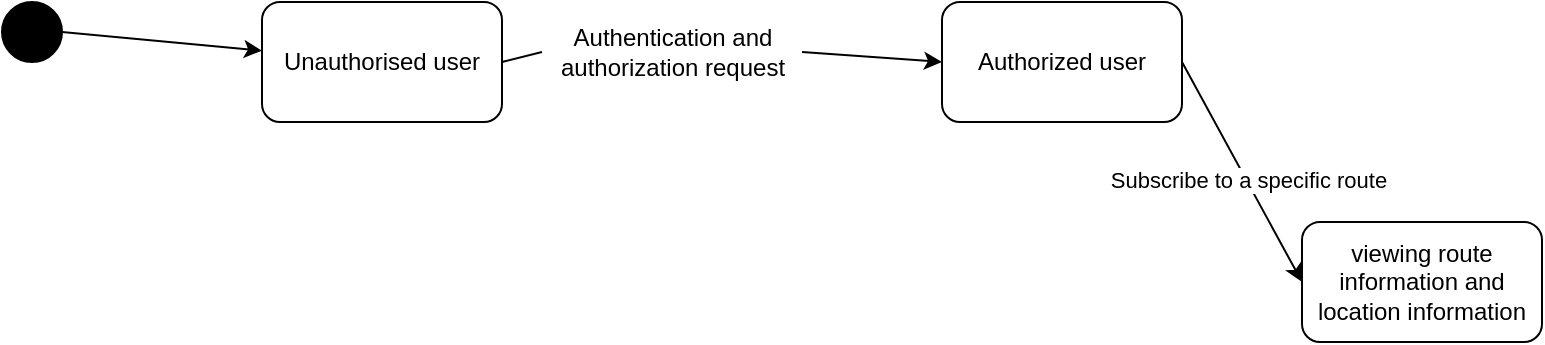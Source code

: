 <mxfile>
    <diagram id="8tcgue836Oanc8b3cH6T" name="Page-1">
        <mxGraphModel dx="449" dy="530" grid="1" gridSize="10" guides="1" tooltips="1" connect="1" arrows="1" fold="1" page="1" pageScale="1" pageWidth="827" pageHeight="1169" math="0" shadow="0">
            <root>
                <mxCell id="0"/>
                <mxCell id="1" parent="0"/>
                <mxCell id="6" style="edgeStyle=none;html=1;exitX=1;exitY=0.5;exitDx=0;exitDy=0;entryX=0;entryY=0.5;entryDx=0;entryDy=0;startArrow=none;" edge="1" parent="1" source="7" target="3">
                    <mxGeometry relative="1" as="geometry"/>
                </mxCell>
                <mxCell id="2" value="Unauthorised user" style="rounded=1;whiteSpace=wrap;html=1;" vertex="1" parent="1">
                    <mxGeometry x="160" y="110" width="120" height="60" as="geometry"/>
                </mxCell>
                <mxCell id="10" style="edgeStyle=none;html=1;exitX=1;exitY=0.5;exitDx=0;exitDy=0;entryX=0;entryY=0.5;entryDx=0;entryDy=0;" edge="1" parent="1" source="3" target="9">
                    <mxGeometry relative="1" as="geometry"/>
                </mxCell>
                <mxCell id="11" value="Subscribe to a specific route&lt;br&gt;" style="edgeLabel;html=1;align=center;verticalAlign=middle;resizable=0;points=[];" vertex="1" connectable="0" parent="10">
                    <mxGeometry x="0.066" relative="1" as="geometry">
                        <mxPoint x="1" as="offset"/>
                    </mxGeometry>
                </mxCell>
                <mxCell id="3" value="Authorized user" style="rounded=1;whiteSpace=wrap;html=1;" vertex="1" parent="1">
                    <mxGeometry x="500" y="110" width="120" height="60" as="geometry"/>
                </mxCell>
                <mxCell id="5" style="edgeStyle=none;html=1;exitX=1;exitY=0.5;exitDx=0;exitDy=0;" edge="1" parent="1" source="4" target="2">
                    <mxGeometry relative="1" as="geometry"/>
                </mxCell>
                <mxCell id="4" value="" style="ellipse;whiteSpace=wrap;html=1;aspect=fixed;gradientColor=none;fillColor=#000000;" vertex="1" parent="1">
                    <mxGeometry x="30" y="110" width="30" height="30" as="geometry"/>
                </mxCell>
                <mxCell id="7" value="Authentication and&lt;br&gt;authorization request" style="text;html=1;align=center;verticalAlign=middle;resizable=0;points=[];autosize=1;strokeColor=none;fillColor=none;" vertex="1" parent="1">
                    <mxGeometry x="300" y="120" width="130" height="30" as="geometry"/>
                </mxCell>
                <mxCell id="8" value="" style="edgeStyle=none;html=1;exitX=1;exitY=0.5;exitDx=0;exitDy=0;entryX=0;entryY=0.5;entryDx=0;entryDy=0;endArrow=none;" edge="1" parent="1" source="2" target="7">
                    <mxGeometry relative="1" as="geometry">
                        <mxPoint x="280" y="140" as="sourcePoint"/>
                        <mxPoint x="510" y="140" as="targetPoint"/>
                    </mxGeometry>
                </mxCell>
                <mxCell id="9" value="viewing route information and location information" style="rounded=1;whiteSpace=wrap;html=1;" vertex="1" parent="1">
                    <mxGeometry x="680" y="220" width="120" height="60" as="geometry"/>
                </mxCell>
            </root>
        </mxGraphModel>
    </diagram>
</mxfile>